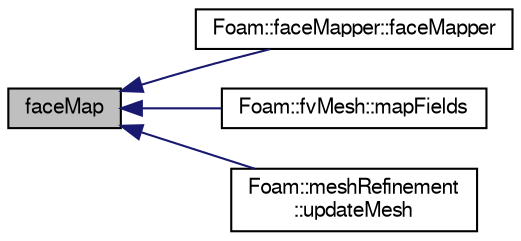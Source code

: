 digraph "faceMap"
{
  bgcolor="transparent";
  edge [fontname="FreeSans",fontsize="10",labelfontname="FreeSans",labelfontsize="10"];
  node [fontname="FreeSans",fontsize="10",shape=record];
  rankdir="LR";
  Node1 [label="faceMap",height=0.2,width=0.4,color="black", fillcolor="grey75", style="filled" fontcolor="black"];
  Node1 -> Node2 [dir="back",color="midnightblue",fontsize="10",style="solid",fontname="FreeSans"];
  Node2 [label="Foam::faceMapper::faceMapper",height=0.2,width=0.4,color="black",URL="$a00705.html#ae37e93b2a87d2ed568a30ec1e66de837",tooltip="Construct from mapPolyMesh. "];
  Node1 -> Node3 [dir="back",color="midnightblue",fontsize="10",style="solid",fontname="FreeSans"];
  Node3 [label="Foam::fvMesh::mapFields",height=0.2,width=0.4,color="black",URL="$a00851.html#acdda95483d214b756be7af3887ef71ee",tooltip="Map all fields in time using given map. "];
  Node1 -> Node4 [dir="back",color="midnightblue",fontsize="10",style="solid",fontname="FreeSans"];
  Node4 [label="Foam::meshRefinement\l::updateMesh",height=0.2,width=0.4,color="black",URL="$a01428.html#a278fc667e417bcd69c37026a27f8aa5d",tooltip="Update local numbering + undo. "];
}
